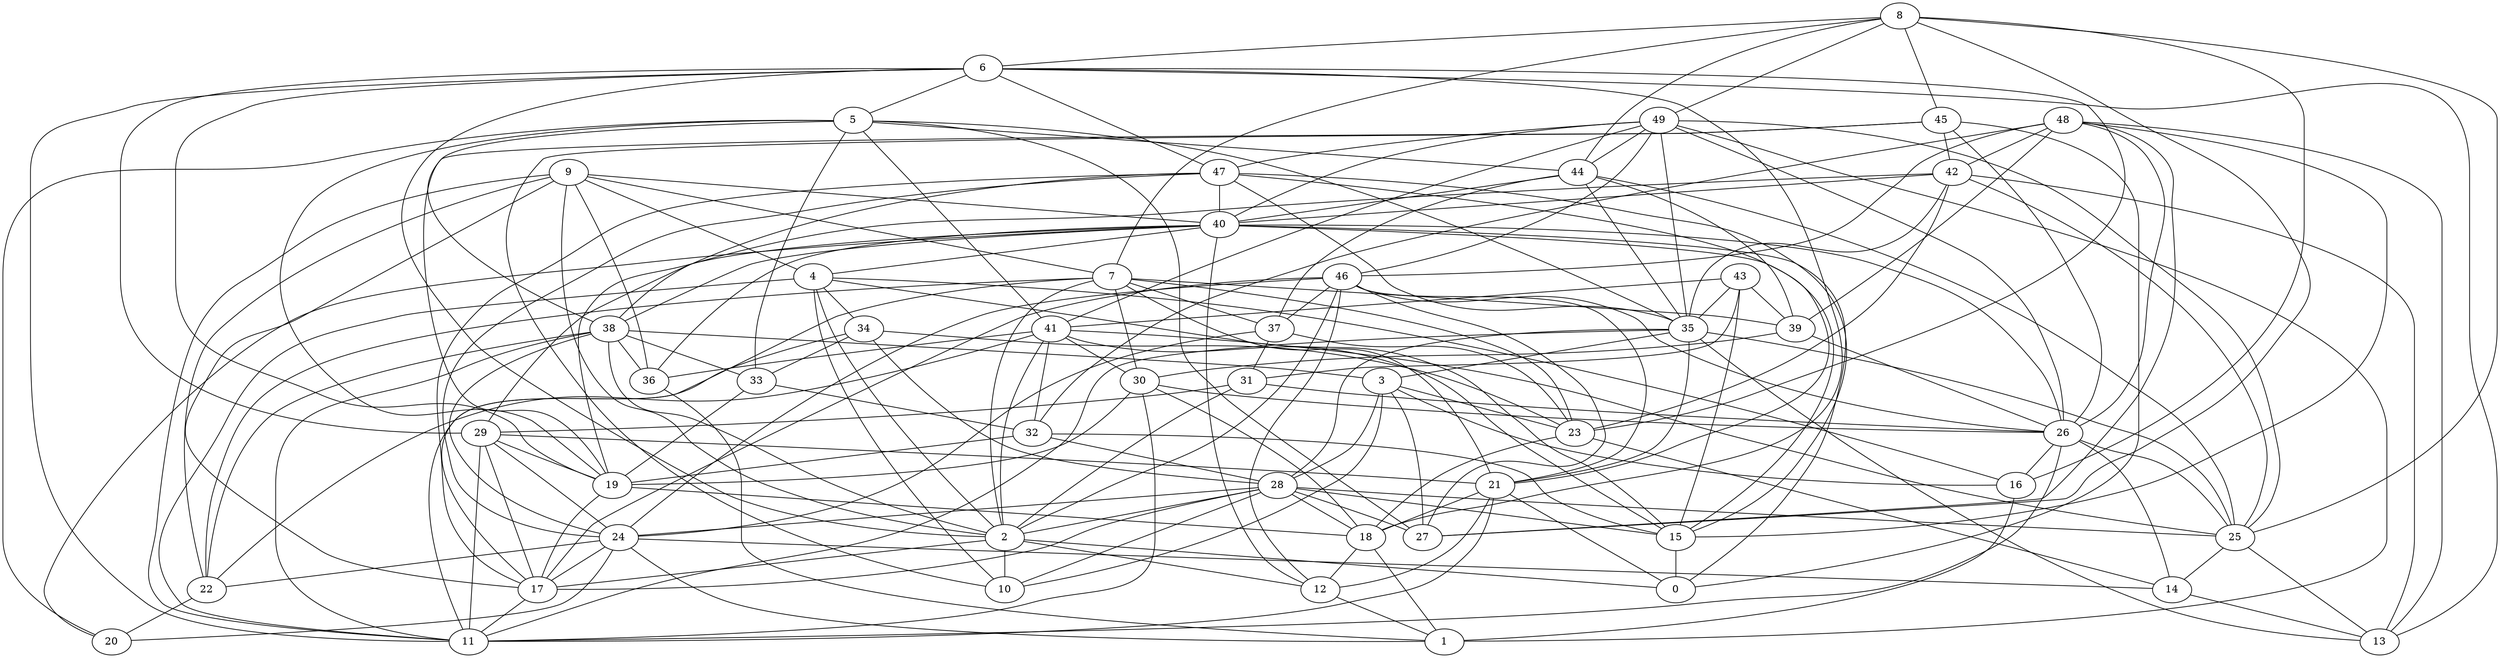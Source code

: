 digraph GG_graph {

subgraph G_graph {
edge [color = black]
"5" -> "44" [dir = none]
"31" -> "26" [dir = none]
"43" -> "39" [dir = none]
"9" -> "4" [dir = none]
"2" -> "0" [dir = none]
"25" -> "13" [dir = none]
"49" -> "47" [dir = none]
"42" -> "23" [dir = none]
"47" -> "40" [dir = none]
"19" -> "18" [dir = none]
"46" -> "24" [dir = none]
"46" -> "17" [dir = none]
"46" -> "27" [dir = none]
"28" -> "27" [dir = none]
"28" -> "18" [dir = none]
"28" -> "15" [dir = none]
"41" -> "15" [dir = none]
"35" -> "11" [dir = none]
"7" -> "21" [dir = none]
"7" -> "37" [dir = none]
"48" -> "15" [dir = none]
"39" -> "30" [dir = none]
"6" -> "18" [dir = none]
"3" -> "23" [dir = none]
"3" -> "10" [dir = none]
"3" -> "27" [dir = none]
"30" -> "26" [dir = none]
"30" -> "18" [dir = none]
"15" -> "0" [dir = none]
"40" -> "4" [dir = none]
"40" -> "36" [dir = none]
"40" -> "29" [dir = none]
"40" -> "15" [dir = none]
"24" -> "20" [dir = none]
"24" -> "14" [dir = none]
"24" -> "1" [dir = none]
"38" -> "33" [dir = none]
"38" -> "11" [dir = none]
"38" -> "22" [dir = none]
"38" -> "36" [dir = none]
"8" -> "45" [dir = none]
"8" -> "44" [dir = none]
"8" -> "27" [dir = none]
"37" -> "24" [dir = none]
"26" -> "25" [dir = none]
"4" -> "16" [dir = none]
"4" -> "34" [dir = none]
"12" -> "1" [dir = none]
"33" -> "32" [dir = none]
"47" -> "35" [dir = none]
"7" -> "39" [dir = none]
"47" -> "21" [dir = none]
"49" -> "44" [dir = none]
"28" -> "25" [dir = none]
"34" -> "28" [dir = none]
"42" -> "40" [dir = none]
"28" -> "10" [dir = none]
"44" -> "37" [dir = none]
"2" -> "12" [dir = none]
"34" -> "11" [dir = none]
"9" -> "2" [dir = none]
"41" -> "2" [dir = none]
"6" -> "2" [dir = none]
"18" -> "1" [dir = none]
"8" -> "6" [dir = none]
"43" -> "35" [dir = none]
"9" -> "36" [dir = none]
"9" -> "40" [dir = none]
"39" -> "26" [dir = none]
"41" -> "32" [dir = none]
"29" -> "17" [dir = none]
"47" -> "24" [dir = none]
"8" -> "7" [dir = none]
"29" -> "11" [dir = none]
"3" -> "28" [dir = none]
"29" -> "19" [dir = none]
"6" -> "5" [dir = none]
"4" -> "11" [dir = none]
"9" -> "22" [dir = none]
"42" -> "25" [dir = none]
"5" -> "33" [dir = none]
"42" -> "19" [dir = none]
"21" -> "18" [dir = none]
"48" -> "46" [dir = none]
"4" -> "10" [dir = none]
"43" -> "41" [dir = none]
"47" -> "15" [dir = none]
"8" -> "49" [dir = none]
"47" -> "17" [dir = none]
"4" -> "15" [dir = none]
"5" -> "41" [dir = none]
"40" -> "20" [dir = none]
"43" -> "15" [dir = none]
"49" -> "40" [dir = none]
"44" -> "25" [dir = none]
"21" -> "11" [dir = none]
"46" -> "37" [dir = none]
"32" -> "19" [dir = none]
"34" -> "23" [dir = none]
"5" -> "27" [dir = none]
"16" -> "1" [dir = none]
"32" -> "15" [dir = none]
"41" -> "36" [dir = none]
"49" -> "46" [dir = none]
"35" -> "25" [dir = none]
"37" -> "23" [dir = none]
"2" -> "10" [dir = none]
"6" -> "23" [dir = none]
"6" -> "13" [dir = none]
"49" -> "41" [dir = none]
"35" -> "21" [dir = none]
"8" -> "16" [dir = none]
"41" -> "22" [dir = none]
"37" -> "31" [dir = none]
"30" -> "19" [dir = none]
"6" -> "19" [dir = none]
"31" -> "2" [dir = none]
"29" -> "24" [dir = none]
"45" -> "10" [dir = none]
"43" -> "31" [dir = none]
"49" -> "1" [dir = none]
"28" -> "24" [dir = none]
"48" -> "27" [dir = none]
"41" -> "25" [dir = none]
"9" -> "17" [dir = none]
"9" -> "11" [dir = none]
"28" -> "17" [dir = none]
"23" -> "18" [dir = none]
"32" -> "28" [dir = none]
"22" -> "20" [dir = none]
"30" -> "11" [dir = none]
"48" -> "42" [dir = none]
"40" -> "26" [dir = none]
"26" -> "11" [dir = none]
"49" -> "25" [dir = none]
"24" -> "22" [dir = none]
"28" -> "2" [dir = none]
"31" -> "29" [dir = none]
"49" -> "26" [dir = none]
"21" -> "0" [dir = none]
"35" -> "3" [dir = none]
"38" -> "24" [dir = none]
"40" -> "12" [dir = none]
"44" -> "35" [dir = none]
"41" -> "30" [dir = none]
"3" -> "16" [dir = none]
"6" -> "29" [dir = none]
"49" -> "35" [dir = none]
"46" -> "26" [dir = none]
"25" -> "14" [dir = none]
"42" -> "35" [dir = none]
"38" -> "2" [dir = none]
"24" -> "17" [dir = none]
"5" -> "20" [dir = none]
"7" -> "22" [dir = none]
"48" -> "39" [dir = none]
"44" -> "40" [dir = none]
"5" -> "35" [dir = none]
"14" -> "13" [dir = none]
"4" -> "2" [dir = none]
"2" -> "17" [dir = none]
"29" -> "21" [dir = none]
"46" -> "12" [dir = none]
"19" -> "17" [dir = none]
"40" -> "0" [dir = none]
"48" -> "32" [dir = none]
"48" -> "13" [dir = none]
"8" -> "25" [dir = none]
"6" -> "47" [dir = none]
"35" -> "13" [dir = none]
"35" -> "28" [dir = none]
"7" -> "30" [dir = none]
"45" -> "0" [dir = none]
"5" -> "19" [dir = none]
"5" -> "38" [dir = none]
"6" -> "11" [dir = none]
"40" -> "38" [dir = none]
"18" -> "12" [dir = none]
"26" -> "14" [dir = none]
"26" -> "16" [dir = none]
"7" -> "2" [dir = none]
"9" -> "7" [dir = none]
"34" -> "33" [dir = none]
"46" -> "2" [dir = none]
"21" -> "12" [dir = none]
"42" -> "13" [dir = none]
"7" -> "23" [dir = none]
"36" -> "1" [dir = none]
"7" -> "17" [dir = none]
"17" -> "11" [dir = none]
"45" -> "42" [dir = none]
"33" -> "19" [dir = none]
"47" -> "38" [dir = none]
"38" -> "3" [dir = none]
"23" -> "14" [dir = none]
"46" -> "21" [dir = none]
"45" -> "26" [dir = none]
"48" -> "26" [dir = none]
"45" -> "19" [dir = none]
"44" -> "39" [dir = none]
}

}
